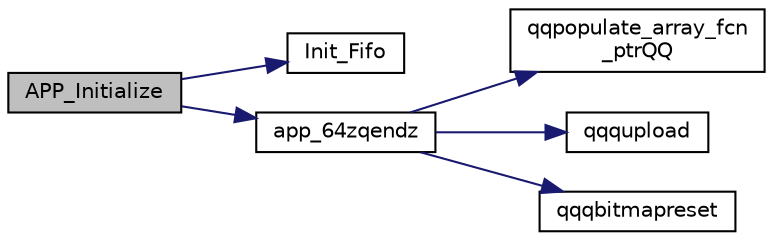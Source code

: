 digraph "APP_Initialize"
{
  edge [fontname="Helvetica",fontsize="10",labelfontname="Helvetica",labelfontsize="10"];
  node [fontname="Helvetica",fontsize="10",shape=record];
  rankdir="LR";
  Node62 [label="APP_Initialize",height=0.2,width=0.4,color="black", fillcolor="grey75", style="filled", fontcolor="black"];
  Node62 -> Node63 [color="midnightblue",fontsize="10",style="solid",fontname="Helvetica"];
  Node63 [label="Init_Fifo",height=0.2,width=0.4,color="black", fillcolor="white", style="filled",URL="$fifo_8c.html#aee213a842ce7b6b44ea60df031f93587"];
  Node62 -> Node64 [color="midnightblue",fontsize="10",style="solid",fontname="Helvetica"];
  Node64 [label="app_64zqendz",height=0.2,width=0.4,color="black", fillcolor="white", style="filled",URL="$inszt__app_8c.html#a145645389635ff2c9f31c188fb34630d"];
  Node64 -> Node65 [color="midnightblue",fontsize="10",style="solid",fontname="Helvetica"];
  Node65 [label="qqpopulate_array_fcn\l_ptrQQ",height=0.2,width=0.4,color="black", fillcolor="white", style="filled",URL="$inszt__app_8c.html#a4ad6fa1bb94fc1c3ac2dc30925106081"];
  Node64 -> Node66 [color="midnightblue",fontsize="10",style="solid",fontname="Helvetica"];
  Node66 [label="qqqupload",height=0.2,width=0.4,color="black", fillcolor="white", style="filled",URL="$inszt__app_8c.html#a109761d7f84a96b5606e507bace276b5"];
  Node64 -> Node67 [color="midnightblue",fontsize="10",style="solid",fontname="Helvetica"];
  Node67 [label="qqqbitmapreset",height=0.2,width=0.4,color="black", fillcolor="white", style="filled",URL="$inszt__app_8c.html#a5688fceaed93ba591e78ee15ccb0187f"];
}
